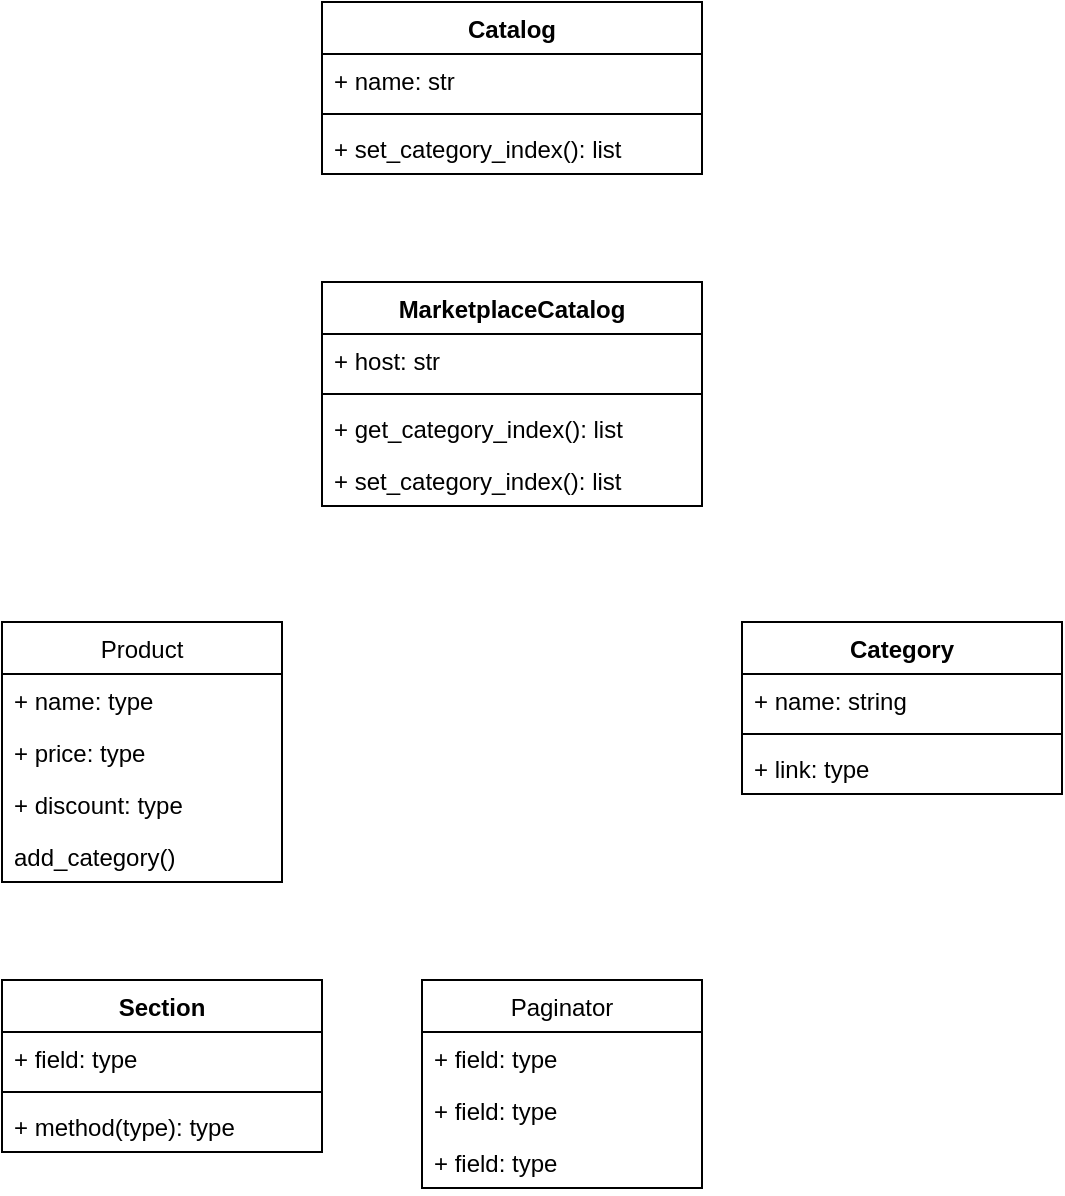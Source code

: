 <mxfile version="14.4.3" type="github"><diagram id="ETWGEh9LEwTe9O4pmDUU" name="Page-1"><mxGraphModel dx="942" dy="525" grid="1" gridSize="10" guides="1" tooltips="1" connect="1" arrows="1" fold="1" page="1" pageScale="1" pageWidth="1920" pageHeight="1200" math="0" shadow="0"><root><mxCell id="0"/><mxCell id="1" parent="0"/><mxCell id="Uoh46JnkB2dggblGMwPN-3" value="Catalog" style="swimlane;fontStyle=1;align=center;verticalAlign=top;childLayout=stackLayout;horizontal=1;startSize=26;horizontalStack=0;resizeParent=1;resizeParentMax=0;resizeLast=0;collapsible=1;marginBottom=0;" vertex="1" parent="1"><mxGeometry x="320" y="30" width="190" height="86" as="geometry"/></mxCell><mxCell id="Uoh46JnkB2dggblGMwPN-4" value="+ name: str" style="text;strokeColor=none;fillColor=none;align=left;verticalAlign=top;spacingLeft=4;spacingRight=4;overflow=hidden;rotatable=0;points=[[0,0.5],[1,0.5]];portConstraint=eastwest;" vertex="1" parent="Uoh46JnkB2dggblGMwPN-3"><mxGeometry y="26" width="190" height="26" as="geometry"/></mxCell><mxCell id="Uoh46JnkB2dggblGMwPN-5" value="" style="line;strokeWidth=1;fillColor=none;align=left;verticalAlign=middle;spacingTop=-1;spacingLeft=3;spacingRight=3;rotatable=0;labelPosition=right;points=[];portConstraint=eastwest;" vertex="1" parent="Uoh46JnkB2dggblGMwPN-3"><mxGeometry y="52" width="190" height="8" as="geometry"/></mxCell><mxCell id="Uoh46JnkB2dggblGMwPN-24" value="+ set_category_index(): list" style="text;strokeColor=none;fillColor=none;align=left;verticalAlign=top;spacingLeft=4;spacingRight=4;overflow=hidden;rotatable=0;points=[[0,0.5],[1,0.5]];portConstraint=eastwest;" vertex="1" parent="Uoh46JnkB2dggblGMwPN-3"><mxGeometry y="60" width="190" height="26" as="geometry"/></mxCell><mxCell id="Uoh46JnkB2dggblGMwPN-7" value="Category" style="swimlane;fontStyle=1;align=center;verticalAlign=top;childLayout=stackLayout;horizontal=1;startSize=26;horizontalStack=0;resizeParent=1;resizeParentMax=0;resizeLast=0;collapsible=1;marginBottom=0;" vertex="1" parent="1"><mxGeometry x="530" y="340" width="160" height="86" as="geometry"/></mxCell><mxCell id="Uoh46JnkB2dggblGMwPN-8" value="+ name: string" style="text;strokeColor=none;fillColor=none;align=left;verticalAlign=top;spacingLeft=4;spacingRight=4;overflow=hidden;rotatable=0;points=[[0,0.5],[1,0.5]];portConstraint=eastwest;" vertex="1" parent="Uoh46JnkB2dggblGMwPN-7"><mxGeometry y="26" width="160" height="26" as="geometry"/></mxCell><mxCell id="Uoh46JnkB2dggblGMwPN-9" value="" style="line;strokeWidth=1;fillColor=none;align=left;verticalAlign=middle;spacingTop=-1;spacingLeft=3;spacingRight=3;rotatable=0;labelPosition=right;points=[];portConstraint=eastwest;" vertex="1" parent="Uoh46JnkB2dggblGMwPN-7"><mxGeometry y="52" width="160" height="8" as="geometry"/></mxCell><mxCell id="Uoh46JnkB2dggblGMwPN-10" value="+ link: type" style="text;strokeColor=none;fillColor=none;align=left;verticalAlign=top;spacingLeft=4;spacingRight=4;overflow=hidden;rotatable=0;points=[[0,0.5],[1,0.5]];portConstraint=eastwest;" vertex="1" parent="Uoh46JnkB2dggblGMwPN-7"><mxGeometry y="60" width="160" height="26" as="geometry"/></mxCell><mxCell id="Uoh46JnkB2dggblGMwPN-11" value="Product" style="swimlane;fontStyle=0;childLayout=stackLayout;horizontal=1;startSize=26;fillColor=none;horizontalStack=0;resizeParent=1;resizeParentMax=0;resizeLast=0;collapsible=1;marginBottom=0;" vertex="1" parent="1"><mxGeometry x="160" y="340" width="140" height="130" as="geometry"/></mxCell><mxCell id="Uoh46JnkB2dggblGMwPN-12" value="+ name: type" style="text;strokeColor=none;fillColor=none;align=left;verticalAlign=top;spacingLeft=4;spacingRight=4;overflow=hidden;rotatable=0;points=[[0,0.5],[1,0.5]];portConstraint=eastwest;" vertex="1" parent="Uoh46JnkB2dggblGMwPN-11"><mxGeometry y="26" width="140" height="26" as="geometry"/></mxCell><mxCell id="Uoh46JnkB2dggblGMwPN-13" value="+ price: type" style="text;strokeColor=none;fillColor=none;align=left;verticalAlign=top;spacingLeft=4;spacingRight=4;overflow=hidden;rotatable=0;points=[[0,0.5],[1,0.5]];portConstraint=eastwest;" vertex="1" parent="Uoh46JnkB2dggblGMwPN-11"><mxGeometry y="52" width="140" height="26" as="geometry"/></mxCell><mxCell id="Uoh46JnkB2dggblGMwPN-14" value="+ discount: type" style="text;strokeColor=none;fillColor=none;align=left;verticalAlign=top;spacingLeft=4;spacingRight=4;overflow=hidden;rotatable=0;points=[[0,0.5],[1,0.5]];portConstraint=eastwest;" vertex="1" parent="Uoh46JnkB2dggblGMwPN-11"><mxGeometry y="78" width="140" height="26" as="geometry"/></mxCell><mxCell id="Uoh46JnkB2dggblGMwPN-15" value="add_category()" style="text;strokeColor=none;fillColor=none;align=left;verticalAlign=top;spacingLeft=4;spacingRight=4;overflow=hidden;rotatable=0;points=[[0,0.5],[1,0.5]];portConstraint=eastwest;" vertex="1" parent="Uoh46JnkB2dggblGMwPN-11"><mxGeometry y="104" width="140" height="26" as="geometry"/></mxCell><mxCell id="Uoh46JnkB2dggblGMwPN-16" value="Section" style="swimlane;fontStyle=1;align=center;verticalAlign=top;childLayout=stackLayout;horizontal=1;startSize=26;horizontalStack=0;resizeParent=1;resizeParentMax=0;resizeLast=0;collapsible=1;marginBottom=0;" vertex="1" parent="1"><mxGeometry x="160" y="519" width="160" height="86" as="geometry"/></mxCell><mxCell id="Uoh46JnkB2dggblGMwPN-17" value="+ field: type" style="text;strokeColor=none;fillColor=none;align=left;verticalAlign=top;spacingLeft=4;spacingRight=4;overflow=hidden;rotatable=0;points=[[0,0.5],[1,0.5]];portConstraint=eastwest;" vertex="1" parent="Uoh46JnkB2dggblGMwPN-16"><mxGeometry y="26" width="160" height="26" as="geometry"/></mxCell><mxCell id="Uoh46JnkB2dggblGMwPN-18" value="" style="line;strokeWidth=1;fillColor=none;align=left;verticalAlign=middle;spacingTop=-1;spacingLeft=3;spacingRight=3;rotatable=0;labelPosition=right;points=[];portConstraint=eastwest;" vertex="1" parent="Uoh46JnkB2dggblGMwPN-16"><mxGeometry y="52" width="160" height="8" as="geometry"/></mxCell><mxCell id="Uoh46JnkB2dggblGMwPN-19" value="+ method(type): type" style="text;strokeColor=none;fillColor=none;align=left;verticalAlign=top;spacingLeft=4;spacingRight=4;overflow=hidden;rotatable=0;points=[[0,0.5],[1,0.5]];portConstraint=eastwest;" vertex="1" parent="Uoh46JnkB2dggblGMwPN-16"><mxGeometry y="60" width="160" height="26" as="geometry"/></mxCell><mxCell id="Uoh46JnkB2dggblGMwPN-20" value="Paginator" style="swimlane;fontStyle=0;childLayout=stackLayout;horizontal=1;startSize=26;fillColor=none;horizontalStack=0;resizeParent=1;resizeParentMax=0;resizeLast=0;collapsible=1;marginBottom=0;" vertex="1" parent="1"><mxGeometry x="370" y="519" width="140" height="104" as="geometry"/></mxCell><mxCell id="Uoh46JnkB2dggblGMwPN-21" value="+ field: type" style="text;strokeColor=none;fillColor=none;align=left;verticalAlign=top;spacingLeft=4;spacingRight=4;overflow=hidden;rotatable=0;points=[[0,0.5],[1,0.5]];portConstraint=eastwest;" vertex="1" parent="Uoh46JnkB2dggblGMwPN-20"><mxGeometry y="26" width="140" height="26" as="geometry"/></mxCell><mxCell id="Uoh46JnkB2dggblGMwPN-22" value="+ field: type" style="text;strokeColor=none;fillColor=none;align=left;verticalAlign=top;spacingLeft=4;spacingRight=4;overflow=hidden;rotatable=0;points=[[0,0.5],[1,0.5]];portConstraint=eastwest;" vertex="1" parent="Uoh46JnkB2dggblGMwPN-20"><mxGeometry y="52" width="140" height="26" as="geometry"/></mxCell><mxCell id="Uoh46JnkB2dggblGMwPN-23" value="+ field: type" style="text;strokeColor=none;fillColor=none;align=left;verticalAlign=top;spacingLeft=4;spacingRight=4;overflow=hidden;rotatable=0;points=[[0,0.5],[1,0.5]];portConstraint=eastwest;" vertex="1" parent="Uoh46JnkB2dggblGMwPN-20"><mxGeometry y="78" width="140" height="26" as="geometry"/></mxCell><mxCell id="Uoh46JnkB2dggblGMwPN-25" value="MarketplaceCatalog" style="swimlane;fontStyle=1;align=center;verticalAlign=top;childLayout=stackLayout;horizontal=1;startSize=26;horizontalStack=0;resizeParent=1;resizeParentMax=0;resizeLast=0;collapsible=1;marginBottom=0;" vertex="1" parent="1"><mxGeometry x="320" y="170" width="190" height="112" as="geometry"/></mxCell><mxCell id="Uoh46JnkB2dggblGMwPN-26" value="+ host: str" style="text;strokeColor=none;fillColor=none;align=left;verticalAlign=top;spacingLeft=4;spacingRight=4;overflow=hidden;rotatable=0;points=[[0,0.5],[1,0.5]];portConstraint=eastwest;" vertex="1" parent="Uoh46JnkB2dggblGMwPN-25"><mxGeometry y="26" width="190" height="26" as="geometry"/></mxCell><mxCell id="Uoh46JnkB2dggblGMwPN-27" value="" style="line;strokeWidth=1;fillColor=none;align=left;verticalAlign=middle;spacingTop=-1;spacingLeft=3;spacingRight=3;rotatable=0;labelPosition=right;points=[];portConstraint=eastwest;" vertex="1" parent="Uoh46JnkB2dggblGMwPN-25"><mxGeometry y="52" width="190" height="8" as="geometry"/></mxCell><mxCell id="Uoh46JnkB2dggblGMwPN-29" value="+ get_category_index(): list" style="text;strokeColor=none;fillColor=none;align=left;verticalAlign=top;spacingLeft=4;spacingRight=4;overflow=hidden;rotatable=0;points=[[0,0.5],[1,0.5]];portConstraint=eastwest;" vertex="1" parent="Uoh46JnkB2dggblGMwPN-25"><mxGeometry y="60" width="190" height="26" as="geometry"/></mxCell><mxCell id="Uoh46JnkB2dggblGMwPN-30" value="+ set_category_index(): list" style="text;strokeColor=none;fillColor=none;align=left;verticalAlign=top;spacingLeft=4;spacingRight=4;overflow=hidden;rotatable=0;points=[[0,0.5],[1,0.5]];portConstraint=eastwest;" vertex="1" parent="Uoh46JnkB2dggblGMwPN-25"><mxGeometry y="86" width="190" height="26" as="geometry"/></mxCell></root></mxGraphModel></diagram></mxfile>